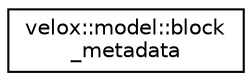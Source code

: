 digraph "Graphical Class Hierarchy"
{
  edge [fontname="Helvetica",fontsize="10",labelfontname="Helvetica",labelfontsize="10"];
  node [fontname="Helvetica",fontsize="10",shape=record];
  rankdir="LR";
  Node1 [label="velox::model::block\l_metadata",height=0.2,width=0.4,color="black", fillcolor="white", style="filled",URL="$classvelox_1_1model_1_1block__metadata.html"];
}
